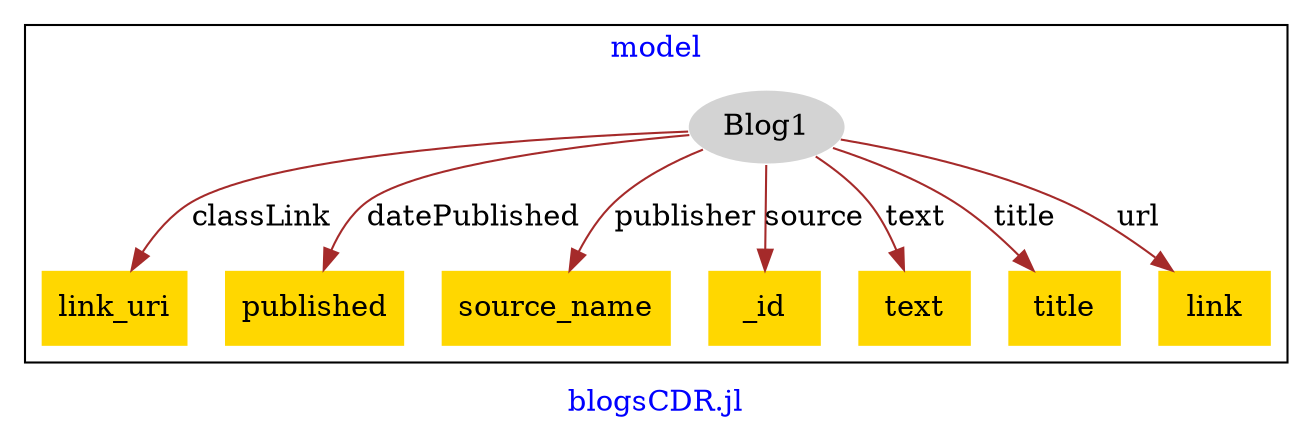 digraph n0 {
fontcolor="blue"
remincross="true"
label="blogsCDR.jl"
subgraph cluster {
label="model"
n2[style="filled",color="white",fillcolor="lightgray",label="Blog1"];
n3[shape="plaintext",style="filled",fillcolor="gold",label="link_uri"];
n4[shape="plaintext",style="filled",fillcolor="gold",label="published"];
n5[shape="plaintext",style="filled",fillcolor="gold",label="source_name"];
n6[shape="plaintext",style="filled",fillcolor="gold",label="_id"];
n7[shape="plaintext",style="filled",fillcolor="gold",label="text"];
n8[shape="plaintext",style="filled",fillcolor="gold",label="title"];
n9[shape="plaintext",style="filled",fillcolor="gold",label="link"];
}
n2 -> n3[color="brown",fontcolor="black",label="classLink"]
n2 -> n4[color="brown",fontcolor="black",label="datePublished"]
n2 -> n5[color="brown",fontcolor="black",label="publisher"]
n2 -> n6[color="brown",fontcolor="black",label="source"]
n2 -> n7[color="brown",fontcolor="black",label="text"]
n2 -> n8[color="brown",fontcolor="black",label="title"]
n2 -> n9[color="brown",fontcolor="black",label="url"]
}
